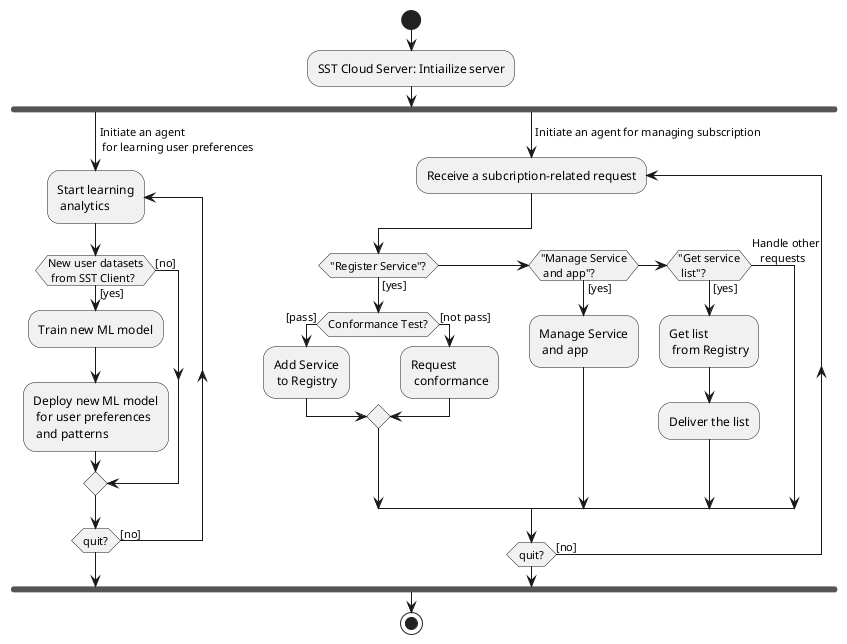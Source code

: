 @startuml
start
:SST Cloud Server: Intiailize server;

fork

-> Initiate an agent\n for learning user preferences;

repeat:Start learning\n analytics;

if (New user datasets
 from SST Client?) then ([yes])

  :Train new ML model;

  :Deploy new ML model
   for user preferences
   and patterns;
else ([no]) 
endif 
repeat while(quit?) is ([no])

fork again

-> Initiate an agent for managing subscription;
repeat:Receive a subcription-related request;

  if ("Register Service"?) then ([yes])
    if (Conformance Test?) then ([pass])
      :Add Service
       to Registry;
    else ([not pass])
      :Request
       conformance;
    endif
    
  elseif ("Manage Service\n and app"?) then ([yes])
    :Manage Service\n and app;

  elseif ("Get service\n list"?) then ([yes])
    :Get list
     from Registry;
    :Deliver the list; 
  else (Handle other
   requests)
  endif

repeat while (quit?) is ([no])

endfork

stop
@enduml